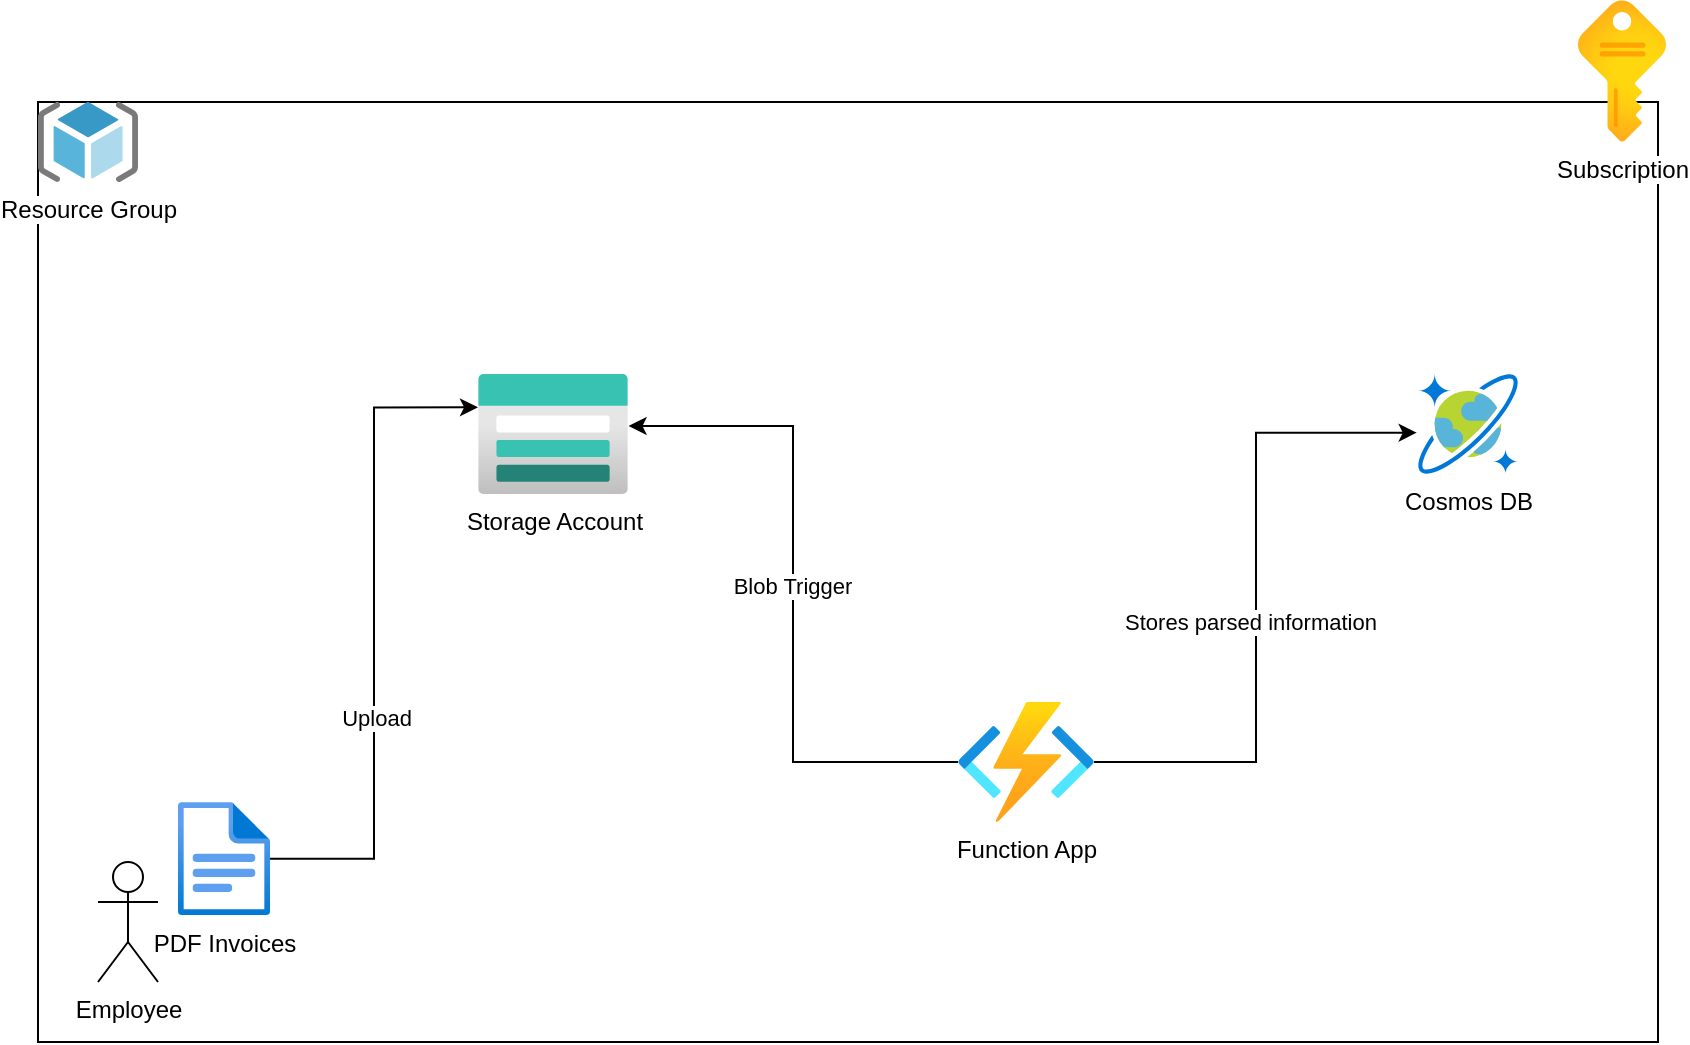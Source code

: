 <mxfile version="24.7.17">
  <diagram name="Page-1" id="_ZzkEdzZPlF0T37kGrCl">
    <mxGraphModel dx="1034" dy="1577" grid="1" gridSize="10" guides="1" tooltips="1" connect="1" arrows="1" fold="1" page="1" pageScale="1" pageWidth="850" pageHeight="1100" math="0" shadow="0">
      <root>
        <mxCell id="0" />
        <mxCell id="1" parent="0" />
        <mxCell id="SBEox3NDaokPfLYJbtWu-15" value="" style="rounded=0;whiteSpace=wrap;html=1;" vertex="1" parent="1">
          <mxGeometry x="20" width="810" height="470" as="geometry" />
        </mxCell>
        <mxCell id="SBEox3NDaokPfLYJbtWu-2" value="Storage Account" style="image;aspect=fixed;html=1;points=[];align=center;fontSize=12;image=img/lib/azure2/storage/Storage_Accounts.svg;" vertex="1" parent="1">
          <mxGeometry x="240" y="136" width="75" height="60" as="geometry" />
        </mxCell>
        <mxCell id="SBEox3NDaokPfLYJbtWu-5" style="edgeStyle=orthogonalEdgeStyle;rounded=0;orthogonalLoop=1;jettySize=auto;html=1;entryX=0;entryY=0.278;entryDx=0;entryDy=0;entryPerimeter=0;" edge="1" parent="1" source="SBEox3NDaokPfLYJbtWu-1" target="SBEox3NDaokPfLYJbtWu-2">
          <mxGeometry relative="1" as="geometry" />
        </mxCell>
        <mxCell id="SBEox3NDaokPfLYJbtWu-11" value="Upload" style="edgeLabel;html=1;align=center;verticalAlign=middle;resizable=0;points=[];" vertex="1" connectable="0" parent="SBEox3NDaokPfLYJbtWu-5">
          <mxGeometry x="-0.258" y="-1" relative="1" as="geometry">
            <mxPoint as="offset" />
          </mxGeometry>
        </mxCell>
        <mxCell id="SBEox3NDaokPfLYJbtWu-10" value="" style="group" vertex="1" connectable="0" parent="1">
          <mxGeometry x="50" y="350" width="86" height="90" as="geometry" />
        </mxCell>
        <mxCell id="SBEox3NDaokPfLYJbtWu-1" value="PDF Invoices" style="image;aspect=fixed;html=1;points=[];align=center;fontSize=12;image=img/lib/azure2/general/File.svg;" vertex="1" parent="SBEox3NDaokPfLYJbtWu-10">
          <mxGeometry x="40" width="46" height="56.68" as="geometry" />
        </mxCell>
        <mxCell id="SBEox3NDaokPfLYJbtWu-3" value="Employee" style="shape=umlActor;verticalLabelPosition=bottom;verticalAlign=top;html=1;outlineConnect=0;" vertex="1" parent="SBEox3NDaokPfLYJbtWu-10">
          <mxGeometry y="30" width="30" height="60" as="geometry" />
        </mxCell>
        <mxCell id="SBEox3NDaokPfLYJbtWu-12" value="Function App&lt;div&gt;&lt;br&gt;&lt;/div&gt;" style="image;aspect=fixed;html=1;points=[];align=center;fontSize=12;image=img/lib/azure2/compute/Function_Apps.svg;" vertex="1" parent="1">
          <mxGeometry x="480" y="300" width="68" height="60" as="geometry" />
        </mxCell>
        <mxCell id="SBEox3NDaokPfLYJbtWu-13" value="Resource Group" style="image;sketch=0;aspect=fixed;html=1;points=[];align=center;fontSize=12;image=img/lib/mscae/ResourceGroup.svg;" vertex="1" parent="1">
          <mxGeometry x="20" width="50" height="40" as="geometry" />
        </mxCell>
        <mxCell id="SBEox3NDaokPfLYJbtWu-14" value="Subscription" style="image;aspect=fixed;html=1;points=[];align=center;fontSize=12;image=img/lib/azure2/general/Subscriptions.svg;" vertex="1" parent="1">
          <mxGeometry x="790" y="-51" width="44" height="71" as="geometry" />
        </mxCell>
        <mxCell id="SBEox3NDaokPfLYJbtWu-16" style="edgeStyle=orthogonalEdgeStyle;rounded=0;orthogonalLoop=1;jettySize=auto;html=1;entryX=1.004;entryY=0.433;entryDx=0;entryDy=0;entryPerimeter=0;" edge="1" parent="1" source="SBEox3NDaokPfLYJbtWu-12" target="SBEox3NDaokPfLYJbtWu-2">
          <mxGeometry relative="1" as="geometry" />
        </mxCell>
        <mxCell id="SBEox3NDaokPfLYJbtWu-17" value="Blob Trigger" style="edgeLabel;html=1;align=center;verticalAlign=middle;resizable=0;points=[];" vertex="1" connectable="0" parent="SBEox3NDaokPfLYJbtWu-16">
          <mxGeometry x="0.029" y="1" relative="1" as="geometry">
            <mxPoint as="offset" />
          </mxGeometry>
        </mxCell>
        <mxCell id="SBEox3NDaokPfLYJbtWu-20" value="Cosmos DB" style="image;sketch=0;aspect=fixed;html=1;points=[];align=center;fontSize=12;image=img/lib/mscae/CosmosDB.svg;" vertex="1" parent="1">
          <mxGeometry x="710" y="136" width="50" height="50" as="geometry" />
        </mxCell>
        <mxCell id="SBEox3NDaokPfLYJbtWu-21" style="edgeStyle=orthogonalEdgeStyle;rounded=0;orthogonalLoop=1;jettySize=auto;html=1;entryX=-0.013;entryY=0.587;entryDx=0;entryDy=0;entryPerimeter=0;" edge="1" parent="1" source="SBEox3NDaokPfLYJbtWu-12" target="SBEox3NDaokPfLYJbtWu-20">
          <mxGeometry relative="1" as="geometry" />
        </mxCell>
        <mxCell id="SBEox3NDaokPfLYJbtWu-22" value="Stores parsed information" style="edgeLabel;html=1;align=center;verticalAlign=middle;resizable=0;points=[];" vertex="1" connectable="0" parent="SBEox3NDaokPfLYJbtWu-21">
          <mxGeometry x="-0.069" y="3" relative="1" as="geometry">
            <mxPoint as="offset" />
          </mxGeometry>
        </mxCell>
      </root>
    </mxGraphModel>
  </diagram>
</mxfile>
